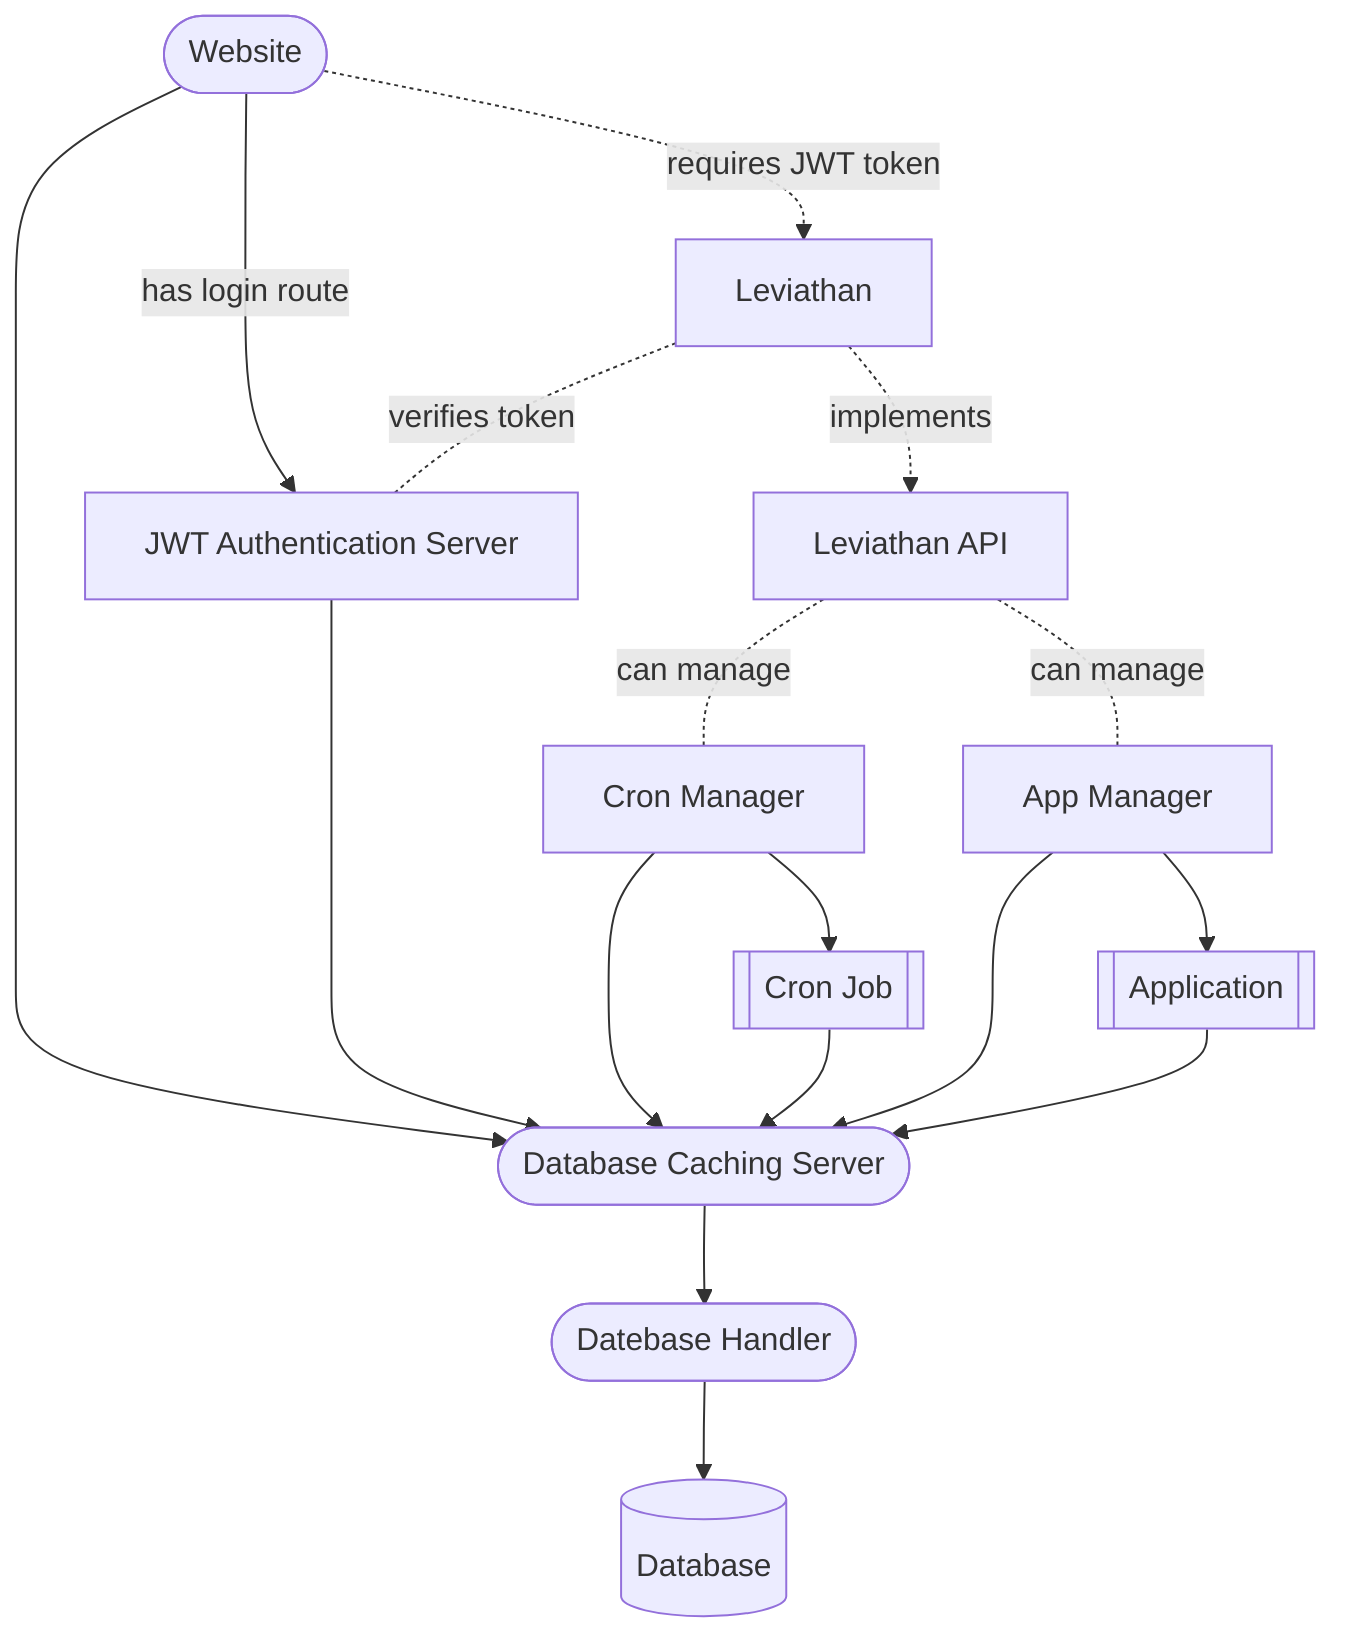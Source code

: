 graph TD
	db[(Database)]
	dbh([Datebase Handler])
	dbcache([Database Caching Server])
	web([Website])
	jwt[JWT Authentication Server]
	leviathan[Leviathan]
	api[Leviathan API]
	cronmanager[Cron Manager]
	cronjob[[Cron Job]]
	appmanager[App Manager]
	app[[Application]]

	web-->dbcache
	web-.->|requires JWT token|leviathan
	web-->|has login route|jwt
	leviathan-.-|verifies token|jwt
	leviathan-.->|implements|api
	jwt-->dbcache
	api-.-|can manage|cronmanager
	api-.-|can manage|appmanager
	cronmanager-->dbcache
	cronmanager-->cronjob
	cronjob-->dbcache
	appmanager-->dbcache
	appmanager-->app
	app-->dbcache
	dbcache-->dbh
	dbh-->db